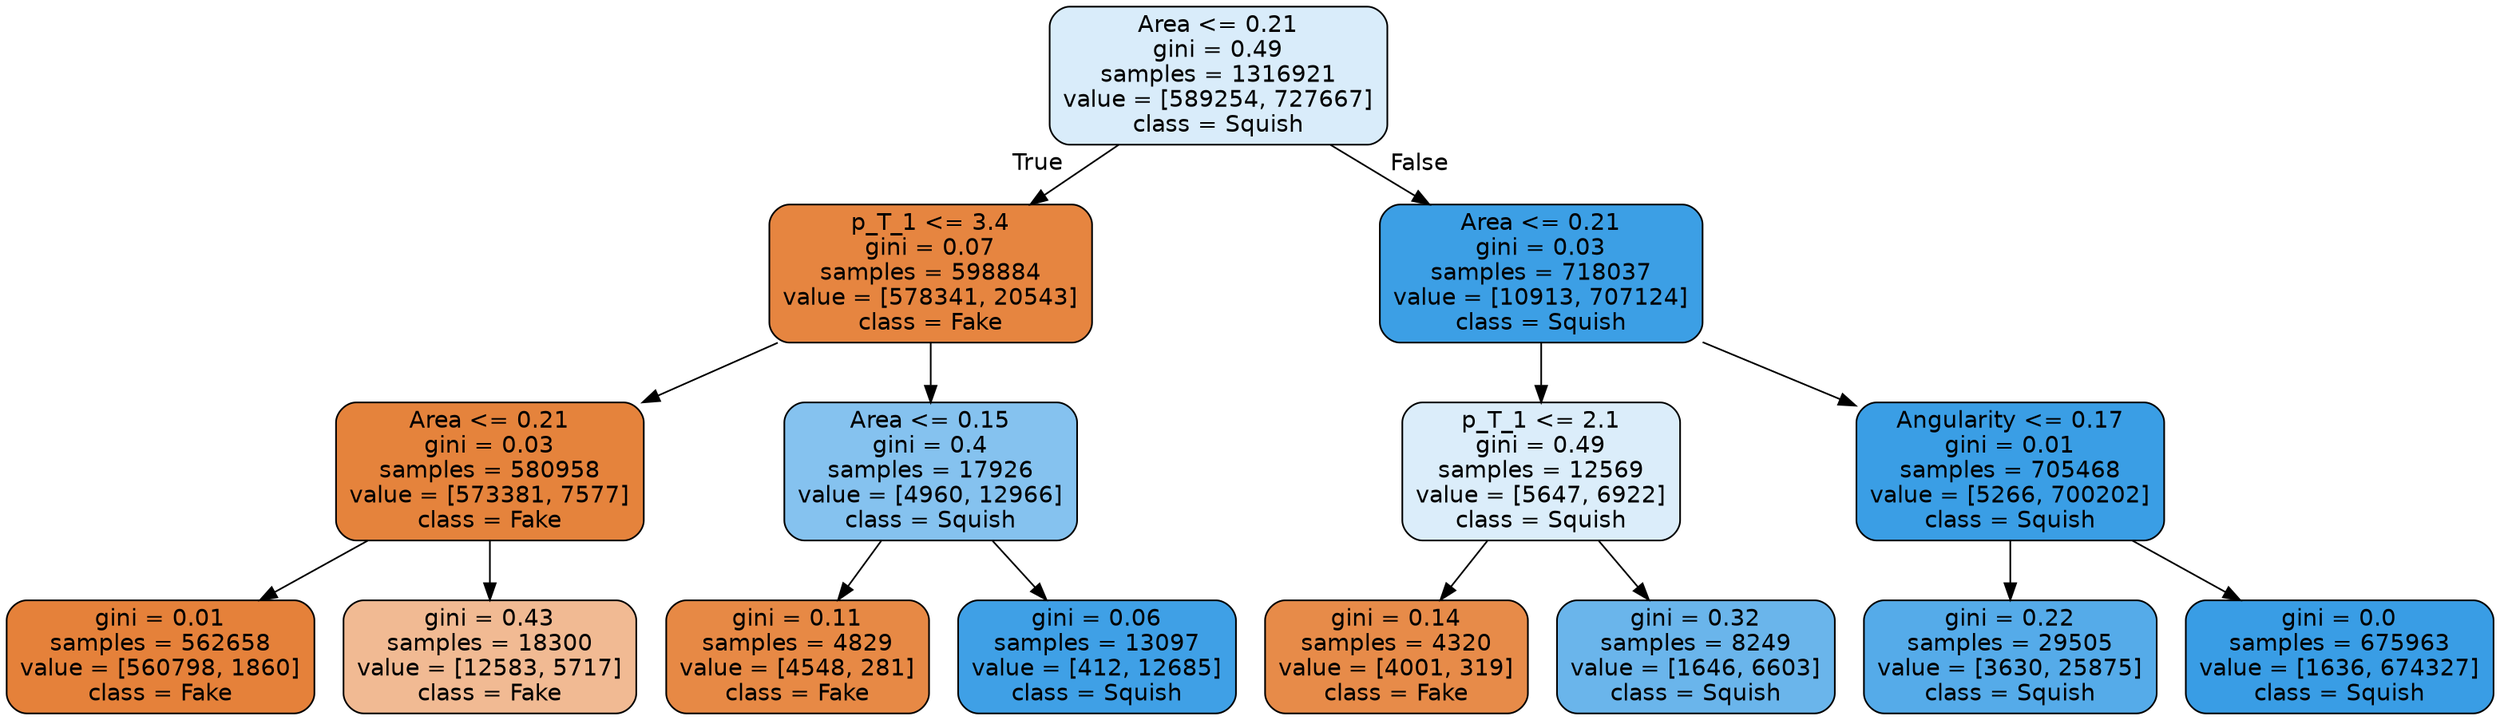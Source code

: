 digraph Tree {
node [shape=box, style="filled, rounded", color="black", fontname=helvetica] ;
edge [fontname=helvetica] ;
0 [label="Area <= 0.21\ngini = 0.49\nsamples = 1316921\nvalue = [589254, 727667]\nclass = Squish", fillcolor="#d9ecfa"] ;
1 [label="p_T_1 <= 3.4\ngini = 0.07\nsamples = 598884\nvalue = [578341, 20543]\nclass = Fake", fillcolor="#e68540"] ;
0 -> 1 [labeldistance=2.5, labelangle=45, headlabel="True"] ;
2 [label="Area <= 0.21\ngini = 0.03\nsamples = 580958\nvalue = [573381, 7577]\nclass = Fake", fillcolor="#e5833c"] ;
1 -> 2 ;
3 [label="gini = 0.01\nsamples = 562658\nvalue = [560798, 1860]\nclass = Fake", fillcolor="#e5813a"] ;
2 -> 3 ;
4 [label="gini = 0.43\nsamples = 18300\nvalue = [12583, 5717]\nclass = Fake", fillcolor="#f1ba93"] ;
2 -> 4 ;
5 [label="Area <= 0.15\ngini = 0.4\nsamples = 17926\nvalue = [4960, 12966]\nclass = Squish", fillcolor="#85c2ef"] ;
1 -> 5 ;
6 [label="gini = 0.11\nsamples = 4829\nvalue = [4548, 281]\nclass = Fake", fillcolor="#e78945"] ;
5 -> 6 ;
7 [label="gini = 0.06\nsamples = 13097\nvalue = [412, 12685]\nclass = Squish", fillcolor="#3fa0e6"] ;
5 -> 7 ;
8 [label="Area <= 0.21\ngini = 0.03\nsamples = 718037\nvalue = [10913, 707124]\nclass = Squish", fillcolor="#3c9fe5"] ;
0 -> 8 [labeldistance=2.5, labelangle=-45, headlabel="False"] ;
9 [label="p_T_1 <= 2.1\ngini = 0.49\nsamples = 12569\nvalue = [5647, 6922]\nclass = Squish", fillcolor="#dbedfa"] ;
8 -> 9 ;
10 [label="gini = 0.14\nsamples = 4320\nvalue = [4001, 319]\nclass = Fake", fillcolor="#e78b49"] ;
9 -> 10 ;
11 [label="gini = 0.32\nsamples = 8249\nvalue = [1646, 6603]\nclass = Squish", fillcolor="#6ab5eb"] ;
9 -> 11 ;
12 [label="Angularity <= 0.17\ngini = 0.01\nsamples = 705468\nvalue = [5266, 700202]\nclass = Squish", fillcolor="#3a9ee5"] ;
8 -> 12 ;
13 [label="gini = 0.22\nsamples = 29505\nvalue = [3630, 25875]\nclass = Squish", fillcolor="#55abe9"] ;
12 -> 13 ;
14 [label="gini = 0.0\nsamples = 675963\nvalue = [1636, 674327]\nclass = Squish", fillcolor="#399de5"] ;
12 -> 14 ;
}